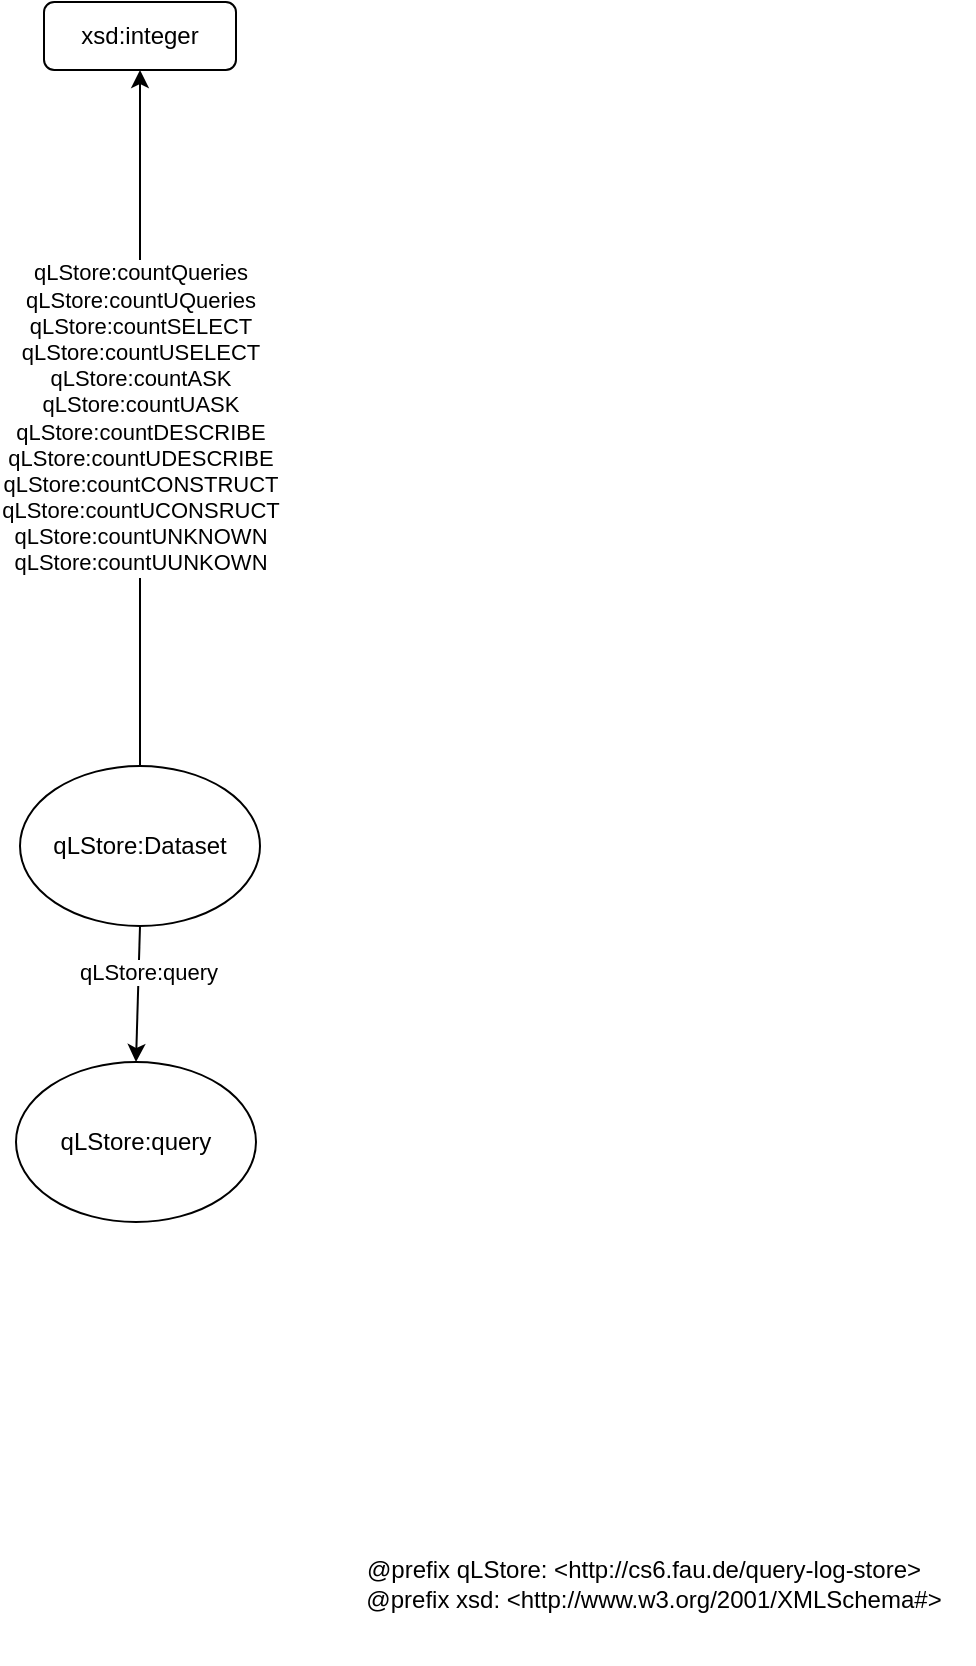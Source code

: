 <mxfile version="14.3.1" type="device"><diagram id="M7-V86lvGsnyNuGS_CTr" name="Page-1"><mxGraphModel dx="1422" dy="794" grid="0" gridSize="10" guides="1" tooltips="1" connect="1" arrows="1" fold="1" page="1" pageScale="1" pageWidth="827" pageHeight="1169" math="0" shadow="0"><root><mxCell id="0"/><mxCell id="1" parent="0"/><mxCell id="mpE4I5mlLkYIt4fWh8nI-1" value="qLStore:Dataset" style="ellipse;whiteSpace=wrap;html=1;" vertex="1" parent="1"><mxGeometry x="350" y="720" width="120" height="80" as="geometry"/></mxCell><mxCell id="mpE4I5mlLkYIt4fWh8nI-2" value="&lt;div&gt;@prefix qLStore: &amp;lt;http://cs6.fau.de/query-log-store&amp;gt;&lt;/div&gt;&lt;div&gt;&amp;nbsp; &amp;nbsp;@prefix xsd: &amp;lt;http://www.w3.org/2001/XMLSchema#&amp;gt;&lt;/div&gt;" style="text;html=1;strokeColor=none;fillColor=none;align=center;verticalAlign=middle;whiteSpace=wrap;rounded=0;" vertex="1" parent="1"><mxGeometry x="497" y="1089" width="330" height="80" as="geometry"/></mxCell><mxCell id="mpE4I5mlLkYIt4fWh8nI-7" value="qLStore:query" style="ellipse;whiteSpace=wrap;html=1;" vertex="1" parent="1"><mxGeometry x="348" y="868" width="120" height="80" as="geometry"/></mxCell><mxCell id="mpE4I5mlLkYIt4fWh8nI-8" value="" style="endArrow=classic;html=1;exitX=0.5;exitY=1;exitDx=0;exitDy=0;rounded=0;" edge="1" parent="1" source="mpE4I5mlLkYIt4fWh8nI-1"><mxGeometry width="50" height="50" relative="1" as="geometry"><mxPoint x="376.574" y="877.716" as="sourcePoint"/><mxPoint x="408" y="868" as="targetPoint"/><Array as="points"/></mxGeometry></mxCell><mxCell id="mpE4I5mlLkYIt4fWh8nI-12" value="qLStore:query" style="edgeLabel;html=1;align=center;verticalAlign=middle;resizable=0;points=[];" vertex="1" connectable="0" parent="mpE4I5mlLkYIt4fWh8nI-8"><mxGeometry x="-0.327" y="4" relative="1" as="geometry"><mxPoint as="offset"/></mxGeometry></mxCell><mxCell id="mpE4I5mlLkYIt4fWh8nI-15" value="xsd:integer" style="rounded=1;whiteSpace=wrap;html=1;" vertex="1" parent="1"><mxGeometry x="362" y="338" width="96" height="34" as="geometry"/></mxCell><mxCell id="mpE4I5mlLkYIt4fWh8nI-19" value="qLStore:countQueries&lt;br&gt;qLStore:countUQueries&lt;br&gt;qLStore:countSELECT&lt;br&gt;qLStore:countUSELECT&lt;br&gt;qLStore:countASK&lt;br&gt;qLStore:countUASK&lt;br&gt;qLStore:countDESCRIBE&lt;br&gt;qLStore:countUDESCRIBE&lt;br&gt;qLStore:countCONSTRUCT&lt;br&gt;qLStore:countUCONSRUCT&lt;br&gt;qLStore:countUNKNOWN&lt;br&gt;qLStore:countUUNKOWN" style="endArrow=classic;html=1;entryX=0.5;entryY=1;entryDx=0;entryDy=0;exitX=0.5;exitY=0;exitDx=0;exitDy=0;" edge="1" parent="1" source="mpE4I5mlLkYIt4fWh8nI-1" target="mpE4I5mlLkYIt4fWh8nI-15"><mxGeometry width="50" height="50" relative="1" as="geometry"><mxPoint x="424.574" y="737.716" as="sourcePoint"/><mxPoint x="227" y="496" as="targetPoint"/></mxGeometry></mxCell></root></mxGraphModel></diagram></mxfile>